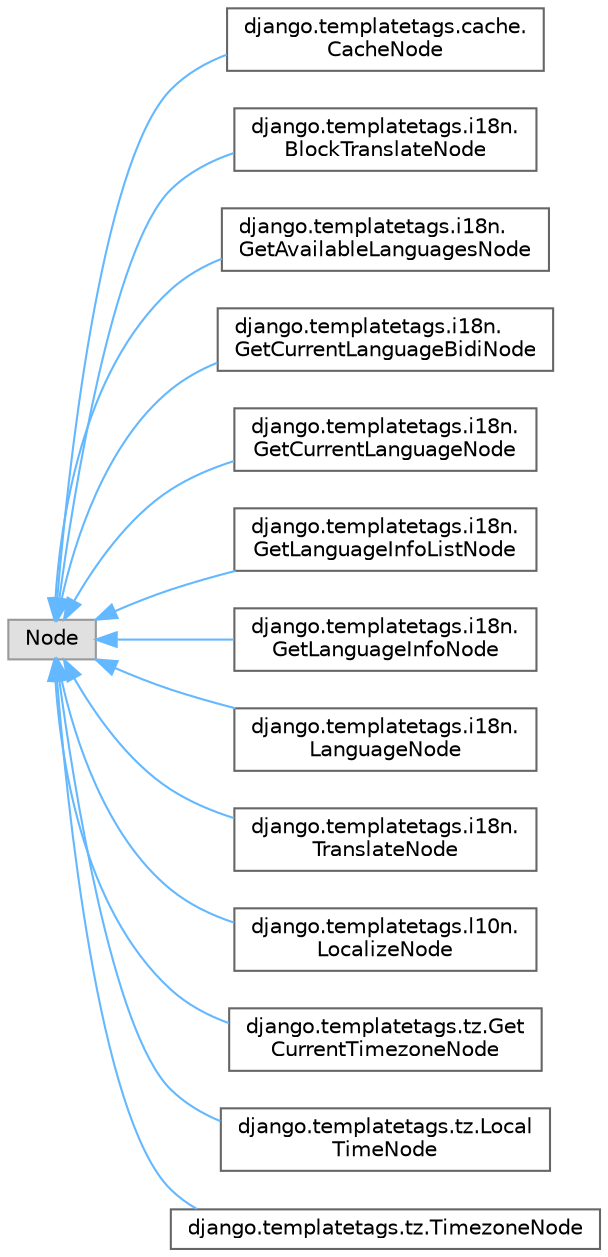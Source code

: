 digraph "Graphical Class Hierarchy"
{
 // LATEX_PDF_SIZE
  bgcolor="transparent";
  edge [fontname=Helvetica,fontsize=10,labelfontname=Helvetica,labelfontsize=10];
  node [fontname=Helvetica,fontsize=10,shape=box,height=0.2,width=0.4];
  rankdir="LR";
  Node0 [id="Node000000",label="Node",height=0.2,width=0.4,color="grey60", fillcolor="#E0E0E0", style="filled",tooltip=" "];
  Node0 -> Node1 [id="edge2078_Node000000_Node000001",dir="back",color="steelblue1",style="solid",tooltip=" "];
  Node1 [id="Node000001",label="django.templatetags.cache.\lCacheNode",height=0.2,width=0.4,color="grey40", fillcolor="white", style="filled",URL="$classdjango_1_1templatetags_1_1cache_1_1_cache_node.html",tooltip=" "];
  Node0 -> Node2 [id="edge2079_Node000000_Node000002",dir="back",color="steelblue1",style="solid",tooltip=" "];
  Node2 [id="Node000002",label="django.templatetags.i18n.\lBlockTranslateNode",height=0.2,width=0.4,color="grey40", fillcolor="white", style="filled",URL="$classdjango_1_1templatetags_1_1i18n_1_1_block_translate_node.html",tooltip=" "];
  Node0 -> Node3 [id="edge2080_Node000000_Node000003",dir="back",color="steelblue1",style="solid",tooltip=" "];
  Node3 [id="Node000003",label="django.templatetags.i18n.\lGetAvailableLanguagesNode",height=0.2,width=0.4,color="grey40", fillcolor="white", style="filled",URL="$classdjango_1_1templatetags_1_1i18n_1_1_get_available_languages_node.html",tooltip=" "];
  Node0 -> Node4 [id="edge2081_Node000000_Node000004",dir="back",color="steelblue1",style="solid",tooltip=" "];
  Node4 [id="Node000004",label="django.templatetags.i18n.\lGetCurrentLanguageBidiNode",height=0.2,width=0.4,color="grey40", fillcolor="white", style="filled",URL="$classdjango_1_1templatetags_1_1i18n_1_1_get_current_language_bidi_node.html",tooltip=" "];
  Node0 -> Node5 [id="edge2082_Node000000_Node000005",dir="back",color="steelblue1",style="solid",tooltip=" "];
  Node5 [id="Node000005",label="django.templatetags.i18n.\lGetCurrentLanguageNode",height=0.2,width=0.4,color="grey40", fillcolor="white", style="filled",URL="$classdjango_1_1templatetags_1_1i18n_1_1_get_current_language_node.html",tooltip=" "];
  Node0 -> Node6 [id="edge2083_Node000000_Node000006",dir="back",color="steelblue1",style="solid",tooltip=" "];
  Node6 [id="Node000006",label="django.templatetags.i18n.\lGetLanguageInfoListNode",height=0.2,width=0.4,color="grey40", fillcolor="white", style="filled",URL="$classdjango_1_1templatetags_1_1i18n_1_1_get_language_info_list_node.html",tooltip=" "];
  Node0 -> Node7 [id="edge2084_Node000000_Node000007",dir="back",color="steelblue1",style="solid",tooltip=" "];
  Node7 [id="Node000007",label="django.templatetags.i18n.\lGetLanguageInfoNode",height=0.2,width=0.4,color="grey40", fillcolor="white", style="filled",URL="$classdjango_1_1templatetags_1_1i18n_1_1_get_language_info_node.html",tooltip=" "];
  Node0 -> Node8 [id="edge2085_Node000000_Node000008",dir="back",color="steelblue1",style="solid",tooltip=" "];
  Node8 [id="Node000008",label="django.templatetags.i18n.\lLanguageNode",height=0.2,width=0.4,color="grey40", fillcolor="white", style="filled",URL="$classdjango_1_1templatetags_1_1i18n_1_1_language_node.html",tooltip=" "];
  Node0 -> Node9 [id="edge2086_Node000000_Node000009",dir="back",color="steelblue1",style="solid",tooltip=" "];
  Node9 [id="Node000009",label="django.templatetags.i18n.\lTranslateNode",height=0.2,width=0.4,color="grey40", fillcolor="white", style="filled",URL="$classdjango_1_1templatetags_1_1i18n_1_1_translate_node.html",tooltip=" "];
  Node0 -> Node10 [id="edge2087_Node000000_Node000010",dir="back",color="steelblue1",style="solid",tooltip=" "];
  Node10 [id="Node000010",label="django.templatetags.l10n.\lLocalizeNode",height=0.2,width=0.4,color="grey40", fillcolor="white", style="filled",URL="$classdjango_1_1templatetags_1_1l10n_1_1_localize_node.html",tooltip=" "];
  Node0 -> Node11 [id="edge2088_Node000000_Node000011",dir="back",color="steelblue1",style="solid",tooltip=" "];
  Node11 [id="Node000011",label="django.templatetags.tz.Get\lCurrentTimezoneNode",height=0.2,width=0.4,color="grey40", fillcolor="white", style="filled",URL="$classdjango_1_1templatetags_1_1tz_1_1_get_current_timezone_node.html",tooltip=" "];
  Node0 -> Node12 [id="edge2089_Node000000_Node000012",dir="back",color="steelblue1",style="solid",tooltip=" "];
  Node12 [id="Node000012",label="django.templatetags.tz.Local\lTimeNode",height=0.2,width=0.4,color="grey40", fillcolor="white", style="filled",URL="$classdjango_1_1templatetags_1_1tz_1_1_local_time_node.html",tooltip=" "];
  Node0 -> Node13 [id="edge2090_Node000000_Node000013",dir="back",color="steelblue1",style="solid",tooltip=" "];
  Node13 [id="Node000013",label="django.templatetags.tz.TimezoneNode",height=0.2,width=0.4,color="grey40", fillcolor="white", style="filled",URL="$classdjango_1_1templatetags_1_1tz_1_1_timezone_node.html",tooltip=" "];
}

